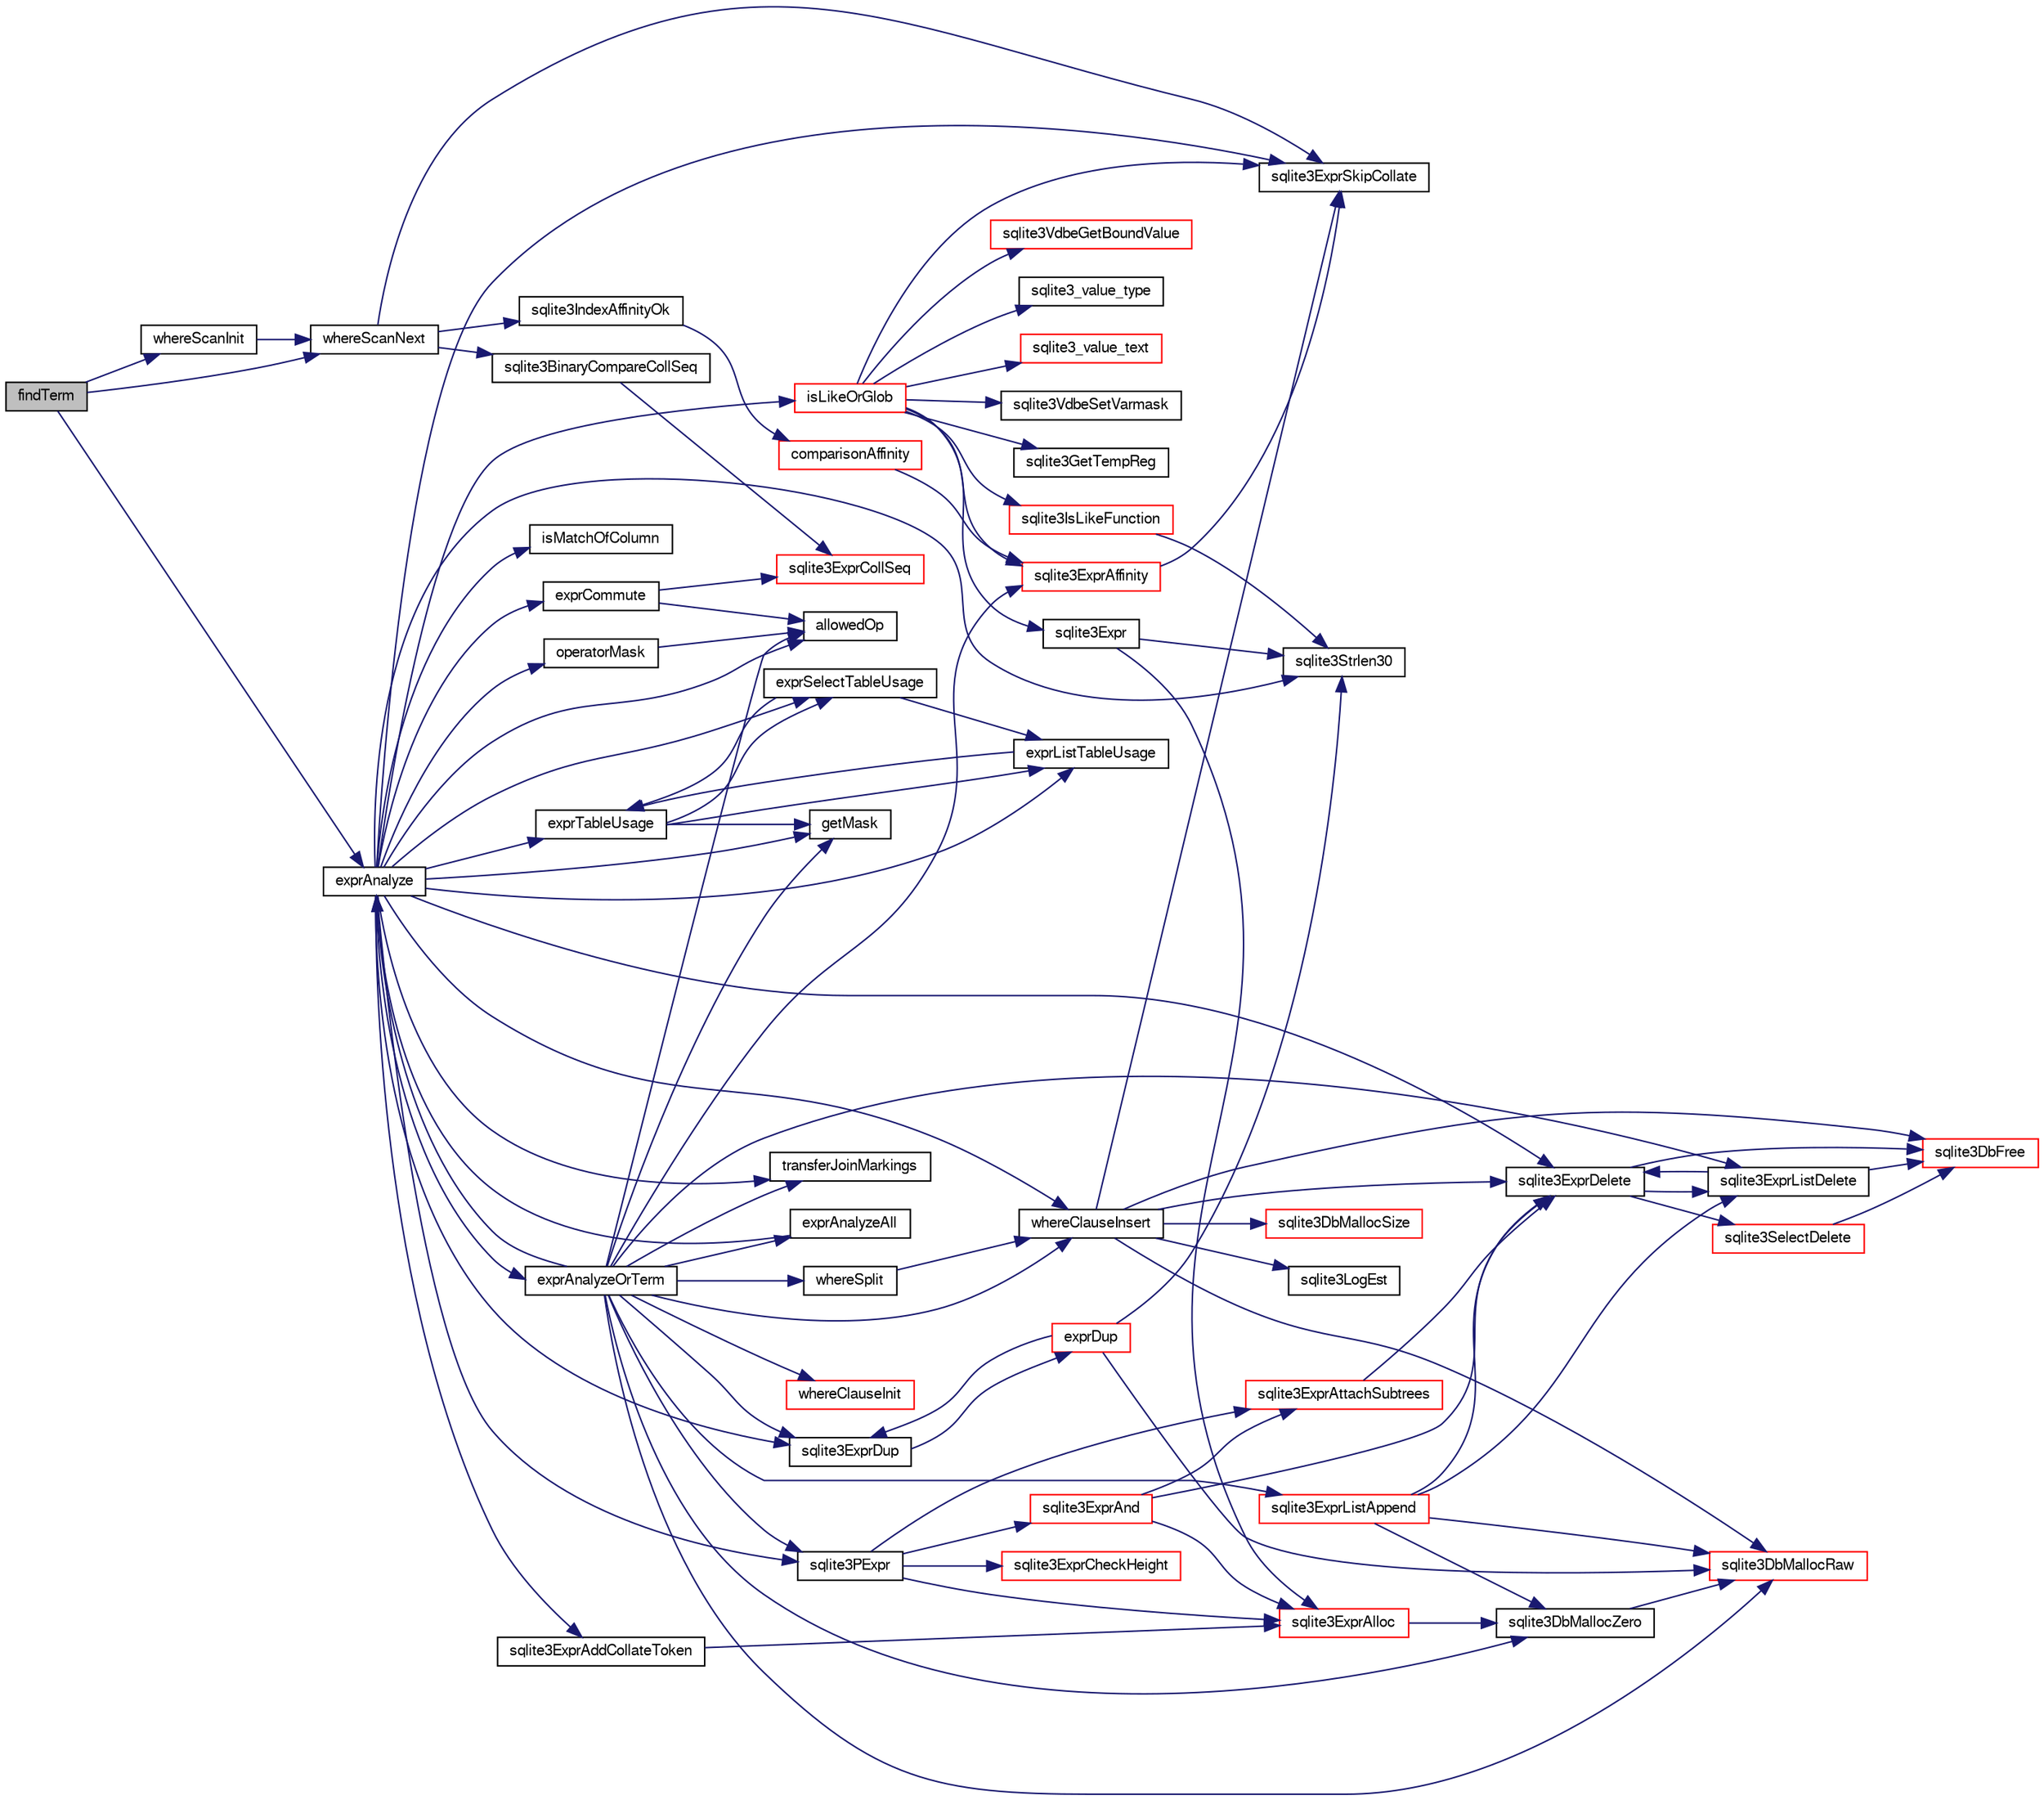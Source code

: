 digraph "findTerm"
{
  edge [fontname="FreeSans",fontsize="10",labelfontname="FreeSans",labelfontsize="10"];
  node [fontname="FreeSans",fontsize="10",shape=record];
  rankdir="LR";
  Node112020 [label="findTerm",height=0.2,width=0.4,color="black", fillcolor="grey75", style="filled", fontcolor="black"];
  Node112020 -> Node112021 [color="midnightblue",fontsize="10",style="solid",fontname="FreeSans"];
  Node112021 [label="whereScanInit",height=0.2,width=0.4,color="black", fillcolor="white", style="filled",URL="$sqlite3_8c.html#ab7a6bce9b1760a3db93cca329216e5c9"];
  Node112021 -> Node112022 [color="midnightblue",fontsize="10",style="solid",fontname="FreeSans"];
  Node112022 [label="whereScanNext",height=0.2,width=0.4,color="black", fillcolor="white", style="filled",URL="$sqlite3_8c.html#a9e9c2943f8e78b0d225912d165bdaee2"];
  Node112022 -> Node112023 [color="midnightblue",fontsize="10",style="solid",fontname="FreeSans"];
  Node112023 [label="sqlite3ExprSkipCollate",height=0.2,width=0.4,color="black", fillcolor="white", style="filled",URL="$sqlite3_8c.html#a91b59896d4e3534de7c33940dca8537c"];
  Node112022 -> Node112024 [color="midnightblue",fontsize="10",style="solid",fontname="FreeSans"];
  Node112024 [label="sqlite3IndexAffinityOk",height=0.2,width=0.4,color="black", fillcolor="white", style="filled",URL="$sqlite3_8c.html#a9d43a9db81f31f7473f7ca11fd823900"];
  Node112024 -> Node112025 [color="midnightblue",fontsize="10",style="solid",fontname="FreeSans"];
  Node112025 [label="comparisonAffinity",height=0.2,width=0.4,color="red", fillcolor="white", style="filled",URL="$sqlite3_8c.html#a288a61b5d72d6974ed9b0bb4f57f45ac"];
  Node112025 -> Node112026 [color="midnightblue",fontsize="10",style="solid",fontname="FreeSans"];
  Node112026 [label="sqlite3ExprAffinity",height=0.2,width=0.4,color="red", fillcolor="white", style="filled",URL="$sqlite3_8c.html#aca6a667380b05650f917422118d8b7d3"];
  Node112026 -> Node112023 [color="midnightblue",fontsize="10",style="solid",fontname="FreeSans"];
  Node112022 -> Node112031 [color="midnightblue",fontsize="10",style="solid",fontname="FreeSans"];
  Node112031 [label="sqlite3BinaryCompareCollSeq",height=0.2,width=0.4,color="black", fillcolor="white", style="filled",URL="$sqlite3_8c.html#ad736cef22bdf857cc89b9411ffca6af6"];
  Node112031 -> Node112032 [color="midnightblue",fontsize="10",style="solid",fontname="FreeSans"];
  Node112032 [label="sqlite3ExprCollSeq",height=0.2,width=0.4,color="red", fillcolor="white", style="filled",URL="$sqlite3_8c.html#af36e271ed5ce13d4f2d088a766529574"];
  Node112020 -> Node112022 [color="midnightblue",fontsize="10",style="solid",fontname="FreeSans"];
  Node112020 -> Node112334 [color="midnightblue",fontsize="10",style="solid",fontname="FreeSans"];
  Node112334 [label="exprAnalyze",height=0.2,width=0.4,color="black", fillcolor="white", style="filled",URL="$sqlite3_8c.html#acb10e48c9a4184a4edd9bfd5b14ad0b7"];
  Node112334 -> Node112335 [color="midnightblue",fontsize="10",style="solid",fontname="FreeSans"];
  Node112335 [label="exprTableUsage",height=0.2,width=0.4,color="black", fillcolor="white", style="filled",URL="$sqlite3_8c.html#adc74a03d7e143fc3158a9f530fa35919"];
  Node112335 -> Node112336 [color="midnightblue",fontsize="10",style="solid",fontname="FreeSans"];
  Node112336 [label="getMask",height=0.2,width=0.4,color="black", fillcolor="white", style="filled",URL="$sqlite3_8c.html#aff9554a4790fc9c0b4f80378505c45dc"];
  Node112335 -> Node112337 [color="midnightblue",fontsize="10",style="solid",fontname="FreeSans"];
  Node112337 [label="exprSelectTableUsage",height=0.2,width=0.4,color="black", fillcolor="white", style="filled",URL="$sqlite3_8c.html#af22cb4832e9eabf75dd8e07e6f9221a8"];
  Node112337 -> Node112338 [color="midnightblue",fontsize="10",style="solid",fontname="FreeSans"];
  Node112338 [label="exprListTableUsage",height=0.2,width=0.4,color="black", fillcolor="white", style="filled",URL="$sqlite3_8c.html#a99dd0f7db0b58d62b2983f95a0dee071"];
  Node112338 -> Node112335 [color="midnightblue",fontsize="10",style="solid",fontname="FreeSans"];
  Node112337 -> Node112335 [color="midnightblue",fontsize="10",style="solid",fontname="FreeSans"];
  Node112335 -> Node112338 [color="midnightblue",fontsize="10",style="solid",fontname="FreeSans"];
  Node112334 -> Node112337 [color="midnightblue",fontsize="10",style="solid",fontname="FreeSans"];
  Node112334 -> Node112338 [color="midnightblue",fontsize="10",style="solid",fontname="FreeSans"];
  Node112334 -> Node112336 [color="midnightblue",fontsize="10",style="solid",fontname="FreeSans"];
  Node112334 -> Node112339 [color="midnightblue",fontsize="10",style="solid",fontname="FreeSans"];
  Node112339 [label="allowedOp",height=0.2,width=0.4,color="black", fillcolor="white", style="filled",URL="$sqlite3_8c.html#a9cb0a678e7e89071cde7e9ad6a5b6aef"];
  Node112334 -> Node112023 [color="midnightblue",fontsize="10",style="solid",fontname="FreeSans"];
  Node112334 -> Node112340 [color="midnightblue",fontsize="10",style="solid",fontname="FreeSans"];
  Node112340 [label="operatorMask",height=0.2,width=0.4,color="black", fillcolor="white", style="filled",URL="$sqlite3_8c.html#a2c4d9f851b9a7492b6a009c12fd78ba3"];
  Node112340 -> Node112339 [color="midnightblue",fontsize="10",style="solid",fontname="FreeSans"];
  Node112334 -> Node112341 [color="midnightblue",fontsize="10",style="solid",fontname="FreeSans"];
  Node112341 [label="sqlite3ExprDup",height=0.2,width=0.4,color="black", fillcolor="white", style="filled",URL="$sqlite3_8c.html#a509095508224c9f99698d86205234209"];
  Node112341 -> Node112342 [color="midnightblue",fontsize="10",style="solid",fontname="FreeSans"];
  Node112342 [label="exprDup",height=0.2,width=0.4,color="red", fillcolor="white", style="filled",URL="$sqlite3_8c.html#a89f473c64253ae0a76749f543466a05a"];
  Node112342 -> Node112041 [color="midnightblue",fontsize="10",style="solid",fontname="FreeSans"];
  Node112041 [label="sqlite3DbMallocRaw",height=0.2,width=0.4,color="red", fillcolor="white", style="filled",URL="$sqlite3_8c.html#abbe8be0cf7175e11ddc3e2218fad924e"];
  Node112342 -> Node112039 [color="midnightblue",fontsize="10",style="solid",fontname="FreeSans"];
  Node112039 [label="sqlite3Strlen30",height=0.2,width=0.4,color="black", fillcolor="white", style="filled",URL="$sqlite3_8c.html#a3dcd80ba41f1a308193dee74857b62a7"];
  Node112342 -> Node112341 [color="midnightblue",fontsize="10",style="solid",fontname="FreeSans"];
  Node112334 -> Node112352 [color="midnightblue",fontsize="10",style="solid",fontname="FreeSans"];
  Node112352 [label="sqlite3ExprDelete",height=0.2,width=0.4,color="black", fillcolor="white", style="filled",URL="$sqlite3_8c.html#ae4e21ab5918e0428fbaa9e615dceb309"];
  Node112352 -> Node112070 [color="midnightblue",fontsize="10",style="solid",fontname="FreeSans"];
  Node112070 [label="sqlite3DbFree",height=0.2,width=0.4,color="red", fillcolor="white", style="filled",URL="$sqlite3_8c.html#ac70ab821a6607b4a1b909582dc37a069"];
  Node112352 -> Node112353 [color="midnightblue",fontsize="10",style="solid",fontname="FreeSans"];
  Node112353 [label="sqlite3SelectDelete",height=0.2,width=0.4,color="red", fillcolor="white", style="filled",URL="$sqlite3_8c.html#a0f56959f0acac85496744f0d068854a0"];
  Node112353 -> Node112070 [color="midnightblue",fontsize="10",style="solid",fontname="FreeSans"];
  Node112352 -> Node112355 [color="midnightblue",fontsize="10",style="solid",fontname="FreeSans"];
  Node112355 [label="sqlite3ExprListDelete",height=0.2,width=0.4,color="black", fillcolor="white", style="filled",URL="$sqlite3_8c.html#ae9cd46eac81e86a04ed8c09b99fc3c10"];
  Node112355 -> Node112352 [color="midnightblue",fontsize="10",style="solid",fontname="FreeSans"];
  Node112355 -> Node112070 [color="midnightblue",fontsize="10",style="solid",fontname="FreeSans"];
  Node112334 -> Node113009 [color="midnightblue",fontsize="10",style="solid",fontname="FreeSans"];
  Node113009 [label="whereClauseInsert",height=0.2,width=0.4,color="black", fillcolor="white", style="filled",URL="$sqlite3_8c.html#a041437b48ab90370901a024e385193da"];
  Node113009 -> Node112041 [color="midnightblue",fontsize="10",style="solid",fontname="FreeSans"];
  Node113009 -> Node112352 [color="midnightblue",fontsize="10",style="solid",fontname="FreeSans"];
  Node113009 -> Node112070 [color="midnightblue",fontsize="10",style="solid",fontname="FreeSans"];
  Node113009 -> Node112072 [color="midnightblue",fontsize="10",style="solid",fontname="FreeSans"];
  Node112072 [label="sqlite3DbMallocSize",height=0.2,width=0.4,color="red", fillcolor="white", style="filled",URL="$sqlite3_8c.html#aa397e5a8a03495203a0767abf0a71f86"];
  Node113009 -> Node112921 [color="midnightblue",fontsize="10",style="solid",fontname="FreeSans"];
  Node112921 [label="sqlite3LogEst",height=0.2,width=0.4,color="black", fillcolor="white", style="filled",URL="$sqlite3_8c.html#a14c7d015bfd3d4a869739b9e6139c84f"];
  Node113009 -> Node112023 [color="midnightblue",fontsize="10",style="solid",fontname="FreeSans"];
  Node112334 -> Node113010 [color="midnightblue",fontsize="10",style="solid",fontname="FreeSans"];
  Node113010 [label="exprCommute",height=0.2,width=0.4,color="black", fillcolor="white", style="filled",URL="$sqlite3_8c.html#ab6bc22735005ef5fc9bd51cd269f54be"];
  Node113010 -> Node112339 [color="midnightblue",fontsize="10",style="solid",fontname="FreeSans"];
  Node113010 -> Node112032 [color="midnightblue",fontsize="10",style="solid",fontname="FreeSans"];
  Node112334 -> Node113011 [color="midnightblue",fontsize="10",style="solid",fontname="FreeSans"];
  Node113011 [label="sqlite3PExpr",height=0.2,width=0.4,color="black", fillcolor="white", style="filled",URL="$sqlite3_8c.html#a56670a96a4ad8449466fea3449f71c57"];
  Node113011 -> Node113012 [color="midnightblue",fontsize="10",style="solid",fontname="FreeSans"];
  Node113012 [label="sqlite3ExprAnd",height=0.2,width=0.4,color="red", fillcolor="white", style="filled",URL="$sqlite3_8c.html#adb7ce3f2fe4bc4cb22dbb82aed2b6c32"];
  Node113012 -> Node112352 [color="midnightblue",fontsize="10",style="solid",fontname="FreeSans"];
  Node113012 -> Node113015 [color="midnightblue",fontsize="10",style="solid",fontname="FreeSans"];
  Node113015 [label="sqlite3ExprAlloc",height=0.2,width=0.4,color="red", fillcolor="white", style="filled",URL="$sqlite3_8c.html#a7f1c54604acd48617bd41d26f5db776d"];
  Node113015 -> Node112040 [color="midnightblue",fontsize="10",style="solid",fontname="FreeSans"];
  Node112040 [label="sqlite3DbMallocZero",height=0.2,width=0.4,color="black", fillcolor="white", style="filled",URL="$sqlite3_8c.html#a49cfebac9d6067a03442c92af73f33e4"];
  Node112040 -> Node112041 [color="midnightblue",fontsize="10",style="solid",fontname="FreeSans"];
  Node113012 -> Node113016 [color="midnightblue",fontsize="10",style="solid",fontname="FreeSans"];
  Node113016 [label="sqlite3ExprAttachSubtrees",height=0.2,width=0.4,color="red", fillcolor="white", style="filled",URL="$sqlite3_8c.html#a74aac72e6029e25c0d4505a4cc4020c6"];
  Node113016 -> Node112352 [color="midnightblue",fontsize="10",style="solid",fontname="FreeSans"];
  Node113011 -> Node113015 [color="midnightblue",fontsize="10",style="solid",fontname="FreeSans"];
  Node113011 -> Node113016 [color="midnightblue",fontsize="10",style="solid",fontname="FreeSans"];
  Node113011 -> Node113021 [color="midnightblue",fontsize="10",style="solid",fontname="FreeSans"];
  Node113021 [label="sqlite3ExprCheckHeight",height=0.2,width=0.4,color="red", fillcolor="white", style="filled",URL="$sqlite3_8c.html#ab208260635507bd7a5c58b612db514f2"];
  Node112334 -> Node113022 [color="midnightblue",fontsize="10",style="solid",fontname="FreeSans"];
  Node113022 [label="transferJoinMarkings",height=0.2,width=0.4,color="black", fillcolor="white", style="filled",URL="$sqlite3_8c.html#a47436cb058c53d38e19c4169f1e9c0d3"];
  Node112334 -> Node113023 [color="midnightblue",fontsize="10",style="solid",fontname="FreeSans"];
  Node113023 [label="exprAnalyzeOrTerm",height=0.2,width=0.4,color="black", fillcolor="white", style="filled",URL="$sqlite3_8c.html#ab95cabd8b51cb2291b5bef0c4a3776d2"];
  Node113023 -> Node112040 [color="midnightblue",fontsize="10",style="solid",fontname="FreeSans"];
  Node113023 -> Node113024 [color="midnightblue",fontsize="10",style="solid",fontname="FreeSans"];
  Node113024 [label="whereClauseInit",height=0.2,width=0.4,color="red", fillcolor="white", style="filled",URL="$sqlite3_8c.html#a358affe6a340c15381df04b3c867237f"];
  Node113023 -> Node113028 [color="midnightblue",fontsize="10",style="solid",fontname="FreeSans"];
  Node113028 [label="whereSplit",height=0.2,width=0.4,color="black", fillcolor="white", style="filled",URL="$sqlite3_8c.html#acd382388576f55257b3ef1501d6f7f84"];
  Node113028 -> Node113009 [color="midnightblue",fontsize="10",style="solid",fontname="FreeSans"];
  Node113023 -> Node113029 [color="midnightblue",fontsize="10",style="solid",fontname="FreeSans"];
  Node113029 [label="exprAnalyzeAll",height=0.2,width=0.4,color="black", fillcolor="white", style="filled",URL="$sqlite3_8c.html#a2e7a957af98e240fa68e34d6ff639437"];
  Node113029 -> Node112334 [color="midnightblue",fontsize="10",style="solid",fontname="FreeSans"];
  Node113023 -> Node112041 [color="midnightblue",fontsize="10",style="solid",fontname="FreeSans"];
  Node113023 -> Node112339 [color="midnightblue",fontsize="10",style="solid",fontname="FreeSans"];
  Node113023 -> Node112336 [color="midnightblue",fontsize="10",style="solid",fontname="FreeSans"];
  Node113023 -> Node112026 [color="midnightblue",fontsize="10",style="solid",fontname="FreeSans"];
  Node113023 -> Node112341 [color="midnightblue",fontsize="10",style="solid",fontname="FreeSans"];
  Node113023 -> Node113030 [color="midnightblue",fontsize="10",style="solid",fontname="FreeSans"];
  Node113030 [label="sqlite3ExprListAppend",height=0.2,width=0.4,color="red", fillcolor="white", style="filled",URL="$sqlite3_8c.html#a2c227f0b97e0e31b120c702fae2b7409"];
  Node113030 -> Node112040 [color="midnightblue",fontsize="10",style="solid",fontname="FreeSans"];
  Node113030 -> Node112041 [color="midnightblue",fontsize="10",style="solid",fontname="FreeSans"];
  Node113030 -> Node112352 [color="midnightblue",fontsize="10",style="solid",fontname="FreeSans"];
  Node113030 -> Node112355 [color="midnightblue",fontsize="10",style="solid",fontname="FreeSans"];
  Node113023 -> Node113011 [color="midnightblue",fontsize="10",style="solid",fontname="FreeSans"];
  Node113023 -> Node113022 [color="midnightblue",fontsize="10",style="solid",fontname="FreeSans"];
  Node113023 -> Node113009 [color="midnightblue",fontsize="10",style="solid",fontname="FreeSans"];
  Node113023 -> Node112334 [color="midnightblue",fontsize="10",style="solid",fontname="FreeSans"];
  Node113023 -> Node112355 [color="midnightblue",fontsize="10",style="solid",fontname="FreeSans"];
  Node112334 -> Node113031 [color="midnightblue",fontsize="10",style="solid",fontname="FreeSans"];
  Node113031 [label="isLikeOrGlob",height=0.2,width=0.4,color="red", fillcolor="white", style="filled",URL="$sqlite3_8c.html#a6c38e495198bf8976f68d1a6ebd74a50"];
  Node113031 -> Node113032 [color="midnightblue",fontsize="10",style="solid",fontname="FreeSans"];
  Node113032 [label="sqlite3IsLikeFunction",height=0.2,width=0.4,color="red", fillcolor="white", style="filled",URL="$sqlite3_8c.html#a8f103fddc426dd932ea9d796e3e9a4c7"];
  Node113032 -> Node112039 [color="midnightblue",fontsize="10",style="solid",fontname="FreeSans"];
  Node113031 -> Node112026 [color="midnightblue",fontsize="10",style="solid",fontname="FreeSans"];
  Node113031 -> Node112023 [color="midnightblue",fontsize="10",style="solid",fontname="FreeSans"];
  Node113031 -> Node113035 [color="midnightblue",fontsize="10",style="solid",fontname="FreeSans"];
  Node113035 [label="sqlite3VdbeGetBoundValue",height=0.2,width=0.4,color="red", fillcolor="white", style="filled",URL="$sqlite3_8c.html#a4a816e353a950be4e752c157eb7437b5"];
  Node113031 -> Node112134 [color="midnightblue",fontsize="10",style="solid",fontname="FreeSans"];
  Node112134 [label="sqlite3_value_type",height=0.2,width=0.4,color="black", fillcolor="white", style="filled",URL="$sqlite3_8c.html#ac5e91a982065a1ab220a43bbd18cfa60"];
  Node113031 -> Node112135 [color="midnightblue",fontsize="10",style="solid",fontname="FreeSans"];
  Node112135 [label="sqlite3_value_text",height=0.2,width=0.4,color="red", fillcolor="white", style="filled",URL="$sqlite3_8c.html#aef2ace3239e6dd59c74110faa70f8171"];
  Node113031 -> Node113036 [color="midnightblue",fontsize="10",style="solid",fontname="FreeSans"];
  Node113036 [label="sqlite3VdbeSetVarmask",height=0.2,width=0.4,color="black", fillcolor="white", style="filled",URL="$sqlite3_8c.html#acea0d8371216f276fe67c1b5ef24f3d7"];
  Node113031 -> Node113037 [color="midnightblue",fontsize="10",style="solid",fontname="FreeSans"];
  Node113037 [label="sqlite3Expr",height=0.2,width=0.4,color="black", fillcolor="white", style="filled",URL="$sqlite3_8c.html#a790d28ff2bd0d13725c692e0c4ed7105"];
  Node113037 -> Node112039 [color="midnightblue",fontsize="10",style="solid",fontname="FreeSans"];
  Node113037 -> Node113015 [color="midnightblue",fontsize="10",style="solid",fontname="FreeSans"];
  Node113031 -> Node113038 [color="midnightblue",fontsize="10",style="solid",fontname="FreeSans"];
  Node113038 [label="sqlite3GetTempReg",height=0.2,width=0.4,color="black", fillcolor="white", style="filled",URL="$sqlite3_8c.html#ab58586b4abaefcc5df42af9d1e84d8fb"];
  Node112334 -> Node112039 [color="midnightblue",fontsize="10",style="solid",fontname="FreeSans"];
  Node112334 -> Node113152 [color="midnightblue",fontsize="10",style="solid",fontname="FreeSans"];
  Node113152 [label="sqlite3ExprAddCollateToken",height=0.2,width=0.4,color="black", fillcolor="white", style="filled",URL="$sqlite3_8c.html#a78ef60a4dbac9c172ee8130d7d497935"];
  Node113152 -> Node113015 [color="midnightblue",fontsize="10",style="solid",fontname="FreeSans"];
  Node112334 -> Node113294 [color="midnightblue",fontsize="10",style="solid",fontname="FreeSans"];
  Node113294 [label="isMatchOfColumn",height=0.2,width=0.4,color="black", fillcolor="white", style="filled",URL="$sqlite3_8c.html#aca81ee8f18d68ba146e343c7b49152a3"];
}
